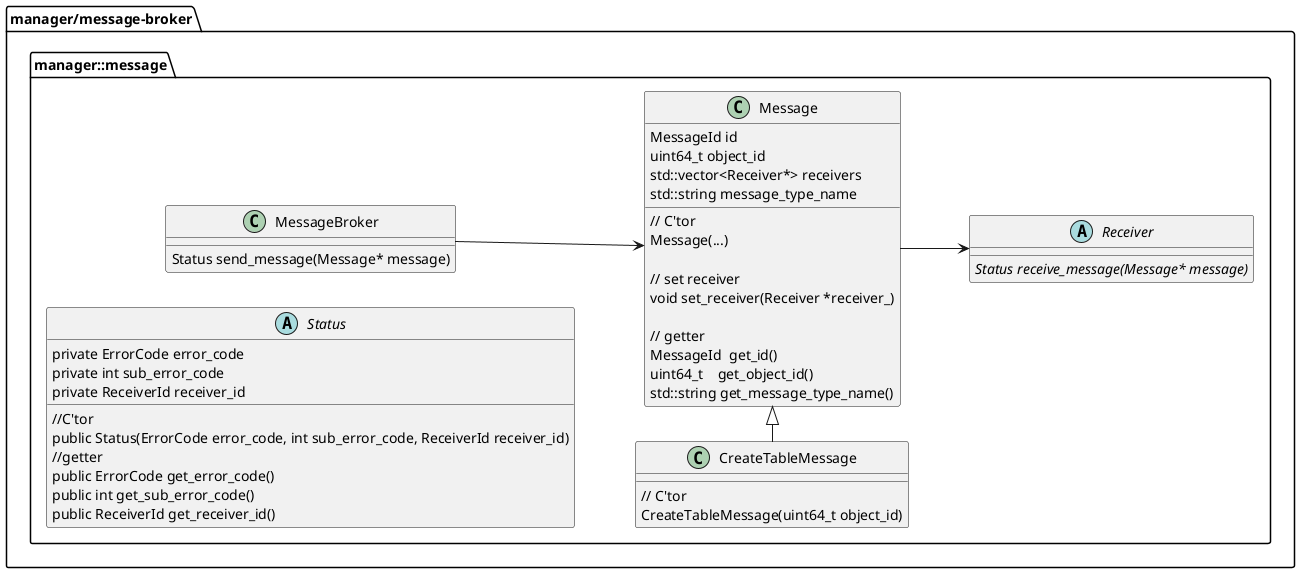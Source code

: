 ' =========================================================
'
' =========================================================
@startuml Message
left to right direction

package "manager/message-broker" {
  namespace manager::message{
    abstract class Receiver {
      {abstract} Status receive_message(Message* message)
    }

    class Message{
    	{field}MessageId id　　　　　　
    	{field}uint64_t object_id　　
    	{field}std::vector<Receiver*> receivers
    	{field}std::string message_type_name
      {method}// C'tor
    	{method}Message(...)
      {method}
      {method}// set receiver
    	{method}void set_receiver(Receiver *receiver_)
      {method}
      {method}// getter
    	{method}MessageId  get_id()
    	{method}uint64_t    get_object_id()
    	{method}std::string get_message_type_name()
    }

    class CreateTableMessage {
      {method}// C'tor
    	{method}CreateTableMessage(uint64_t object_id)
    }

    class MessageBroker {
      {method}Status send_message(Message* message)
    }

    abstract class Status
    {
        {method}//C'tor
        {method}public Status(ErrorCode error_code, int sub_error_code, ReceiverId receiver_id)
        {method}//getter
        {method}public ErrorCode get_error_code()
        {method}public int get_sub_error_code()
        {method}public ReceiverId get_receiver_id()
        {field}private ErrorCode error_code
        {field}private int sub_error_code
        {field}private ReceiverId receiver_id
    }

    MessageBroker --> Message
    Message --> Receiver
    CreateTableMessage -|> Message
  }
}

@enduml
